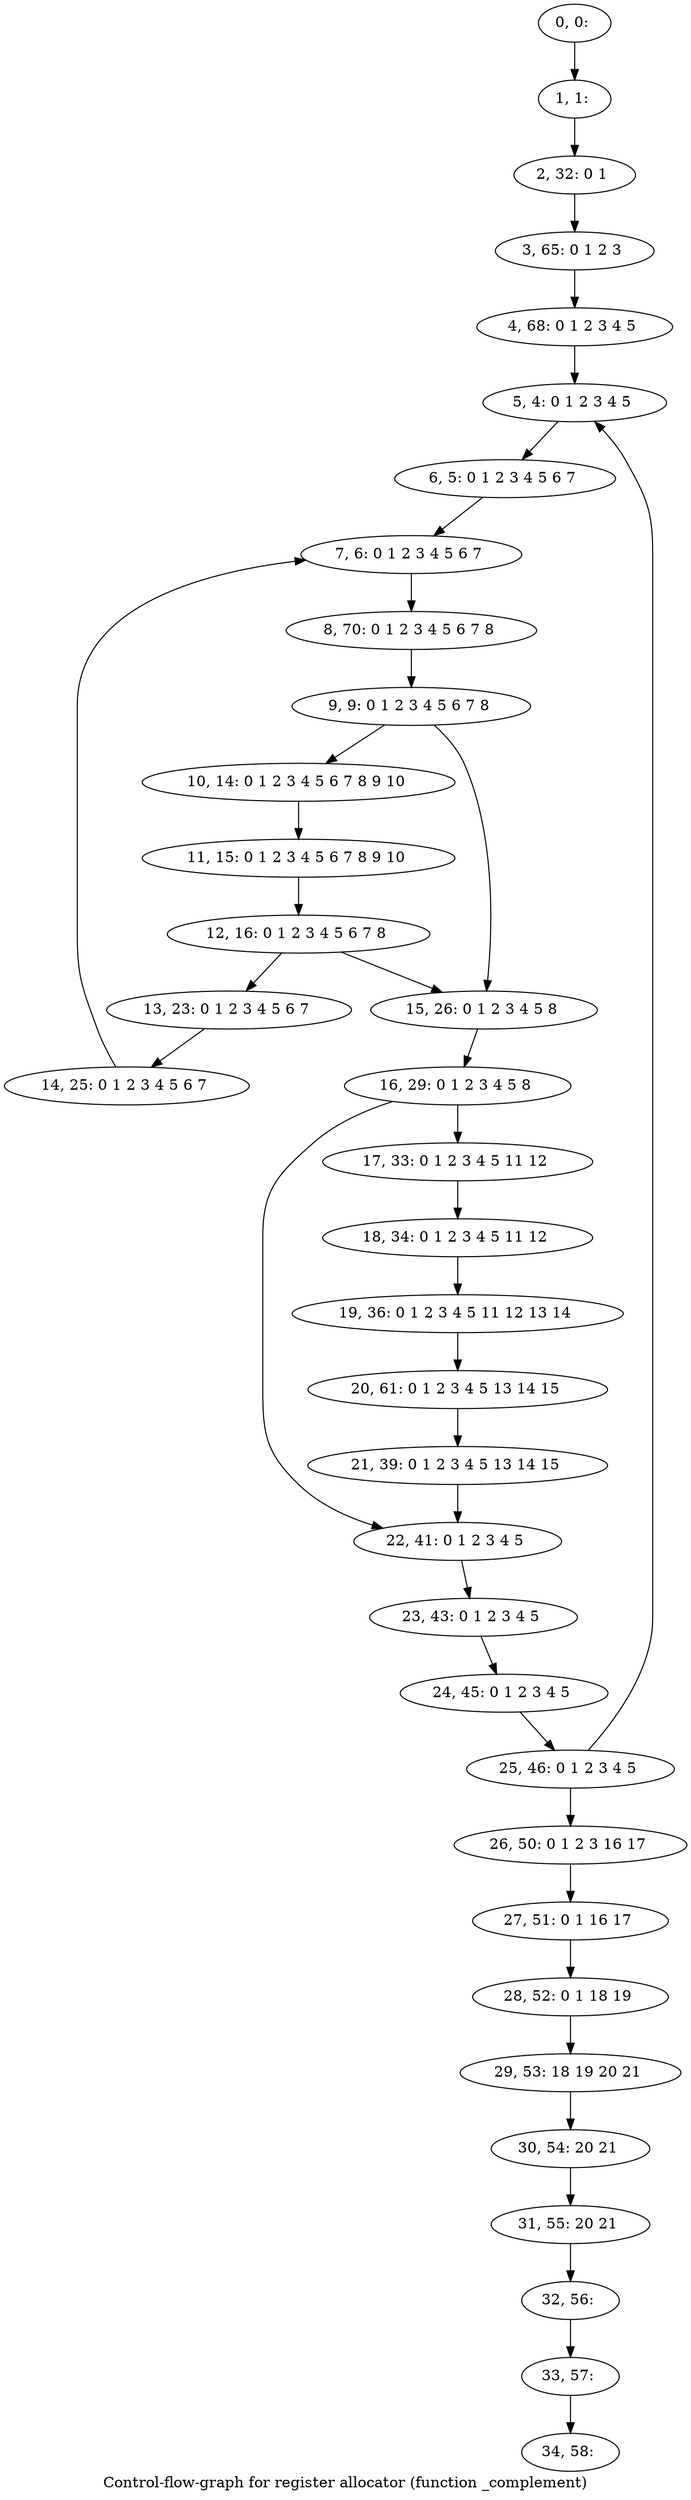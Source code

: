 digraph G {
graph [label="Control-flow-graph for register allocator (function _complement)"]
0[label="0, 0: "];
1[label="1, 1: "];
2[label="2, 32: 0 1 "];
3[label="3, 65: 0 1 2 3 "];
4[label="4, 68: 0 1 2 3 4 5 "];
5[label="5, 4: 0 1 2 3 4 5 "];
6[label="6, 5: 0 1 2 3 4 5 6 7 "];
7[label="7, 6: 0 1 2 3 4 5 6 7 "];
8[label="8, 70: 0 1 2 3 4 5 6 7 8 "];
9[label="9, 9: 0 1 2 3 4 5 6 7 8 "];
10[label="10, 14: 0 1 2 3 4 5 6 7 8 9 10 "];
11[label="11, 15: 0 1 2 3 4 5 6 7 8 9 10 "];
12[label="12, 16: 0 1 2 3 4 5 6 7 8 "];
13[label="13, 23: 0 1 2 3 4 5 6 7 "];
14[label="14, 25: 0 1 2 3 4 5 6 7 "];
15[label="15, 26: 0 1 2 3 4 5 8 "];
16[label="16, 29: 0 1 2 3 4 5 8 "];
17[label="17, 33: 0 1 2 3 4 5 11 12 "];
18[label="18, 34: 0 1 2 3 4 5 11 12 "];
19[label="19, 36: 0 1 2 3 4 5 11 12 13 14 "];
20[label="20, 61: 0 1 2 3 4 5 13 14 15 "];
21[label="21, 39: 0 1 2 3 4 5 13 14 15 "];
22[label="22, 41: 0 1 2 3 4 5 "];
23[label="23, 43: 0 1 2 3 4 5 "];
24[label="24, 45: 0 1 2 3 4 5 "];
25[label="25, 46: 0 1 2 3 4 5 "];
26[label="26, 50: 0 1 2 3 16 17 "];
27[label="27, 51: 0 1 16 17 "];
28[label="28, 52: 0 1 18 19 "];
29[label="29, 53: 18 19 20 21 "];
30[label="30, 54: 20 21 "];
31[label="31, 55: 20 21 "];
32[label="32, 56: "];
33[label="33, 57: "];
34[label="34, 58: "];
0->1 ;
1->2 ;
2->3 ;
3->4 ;
4->5 ;
5->6 ;
6->7 ;
7->8 ;
8->9 ;
9->10 ;
9->15 ;
10->11 ;
11->12 ;
12->13 ;
12->15 ;
13->14 ;
14->7 ;
15->16 ;
16->17 ;
16->22 ;
17->18 ;
18->19 ;
19->20 ;
20->21 ;
21->22 ;
22->23 ;
23->24 ;
24->25 ;
25->26 ;
25->5 ;
26->27 ;
27->28 ;
28->29 ;
29->30 ;
30->31 ;
31->32 ;
32->33 ;
33->34 ;
}
